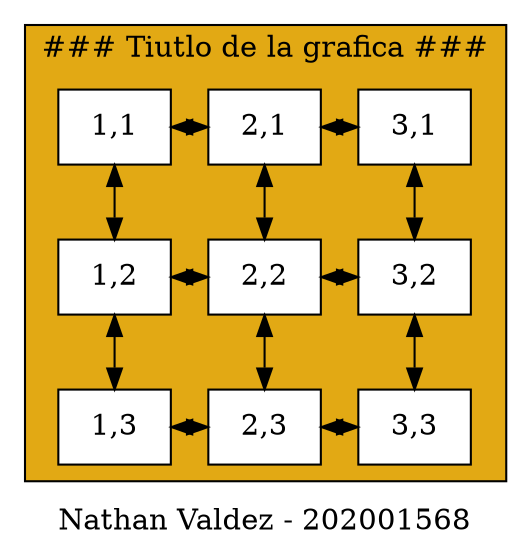 digraph Grafica{
    node[shape = box fillcolor = "FFEDBB" style = filled]
    label = "Nathan Valdez - 202001568"
    
    subgraph cluster_p{
        label = "### Tiutlo de la grafica ###"
        bgcolor = "#E2A914"
        edge[dir = "both" ]

        Node1_1[label= "1,1", group=1, fillcolor= white];
        Node1_1 -> Node2_1;
        Node2_1[label= "2,1", group=2, fillcolor= white];
        Node2_1 -> Node3_1;
        Node3_1[label= "3,1", group=3, fillcolor= white];

        Node1_2[label= "1,2", group=1, fillcolor= white];
        Node2_2[label= "2,2", group=2, fillcolor= white];
        Node3_2[label= "3,2", group=3, fillcolor= white];

        Node1_3[label= "1,3", group=1, fillcolor= white];
        Node2_3[label= "2,3", group=2, fillcolor= white];
        Node3_3[label= "3,3", group=3, fillcolor= white];

        
        

        Node1_2 -> Node2_2;
        Node2_2 -> Node3_2;

        Node1_3 -> Node2_3;
        Node2_3 -> Node3_3;


        Node1_1 -> Node1_2;
        Node1_2 -> Node1_3;

        Node2_1 -> Node2_2;
        Node2_2 -> Node2_3;

        Node3_1 -> Node3_2;
        Node3_2 -> Node3_3;

        { rank=same; Node1_1; Node2_1; Node3_1};
        { rank=same; Node1_2; Node2_2; Node3_2};
        { rank=same; Node1_3; Node2_3; Node3_3};
        

    }
}
